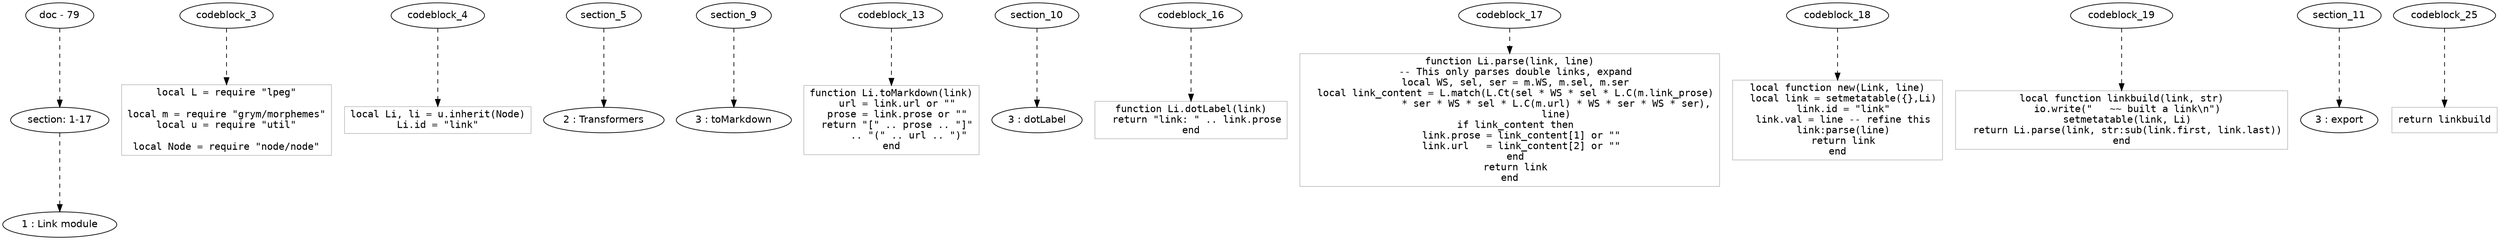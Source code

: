 digraph hierarchy {

node [fontname=Helvetica]
edge [style=dashed]

doc_0 [label="doc - 79"]


doc_0 -> { section_1}
{rank=same; section_1}

section_1 [label="section: 1-17"]


section_1 -> { header_2}
{rank=same; header_2}

header_2 [label="1 : Link module"]


codeblock_3 -> leaf_6
leaf_6  [color=Gray,shape=rectangle,fontname=Inconsolata,label="local L = require \"lpeg\"

local m = require \"grym/morphemes\"
local u = require \"util\"

local Node = require \"node/node\""]
codeblock_4 -> leaf_7
leaf_7  [color=Gray,shape=rectangle,fontname=Inconsolata,label="local Li, li = u.inherit(Node)
Li.id = \"link\""]
section_5 -> { header_8}
{rank=same; header_8}

header_8 [label="2 : Transformers"]


section_9 -> { header_12}
{rank=same; header_12}

header_12 [label="3 : toMarkdown"]


codeblock_13 -> leaf_14
leaf_14  [color=Gray,shape=rectangle,fontname=Inconsolata,label="function Li.toMarkdown(link)
  url = link.url or \"\"
  prose = link.prose or \"\"
  return \"[\" .. prose .. \"]\"
      .. \"(\" .. url .. \")\"
end"]
section_10 -> { header_15}
{rank=same; header_15}

header_15 [label="3 : dotLabel"]


codeblock_16 -> leaf_20
leaf_20  [color=Gray,shape=rectangle,fontname=Inconsolata,label="function Li.dotLabel(link)
  return \"link: \" .. link.prose
end"]
codeblock_17 -> leaf_21
leaf_21  [color=Gray,shape=rectangle,fontname=Inconsolata,label="function Li.parse(link, line)
  -- This only parses double links, expand
  local WS, sel, ser = m.WS, m.sel, m.ser
  local link_content = L.match(L.Ct(sel * WS * sel * L.C(m.link_prose)
                * ser * WS * sel * L.C(m.url) * WS * ser * WS * ser),
                line)
  if link_content then
    link.prose = link_content[1] or \"\"
    link.url   = link_content[2] or \"\"
  end
  return link
end"]
codeblock_18 -> leaf_22
leaf_22  [color=Gray,shape=rectangle,fontname=Inconsolata,label="local function new(Link, line)
  local link = setmetatable({},Li)
  link.id = \"link\"
  link.val = line -- refine this
  link:parse(line)
  return link
end"]
codeblock_19 -> leaf_23
leaf_23  [color=Gray,shape=rectangle,fontname=Inconsolata,label="local function linkbuild(link, str)
  io.write(\"   ~~ built a link\\n\")
  setmetatable(link, Li)
  return Li.parse(link, str:sub(link.first, link.last))
end"]
section_11 -> { header_24}
{rank=same; header_24}

header_24 [label="3 : export"]


codeblock_25 -> leaf_26
leaf_26  [color=Gray,shape=rectangle,fontname=Inconsolata,label="return linkbuild"]

}
